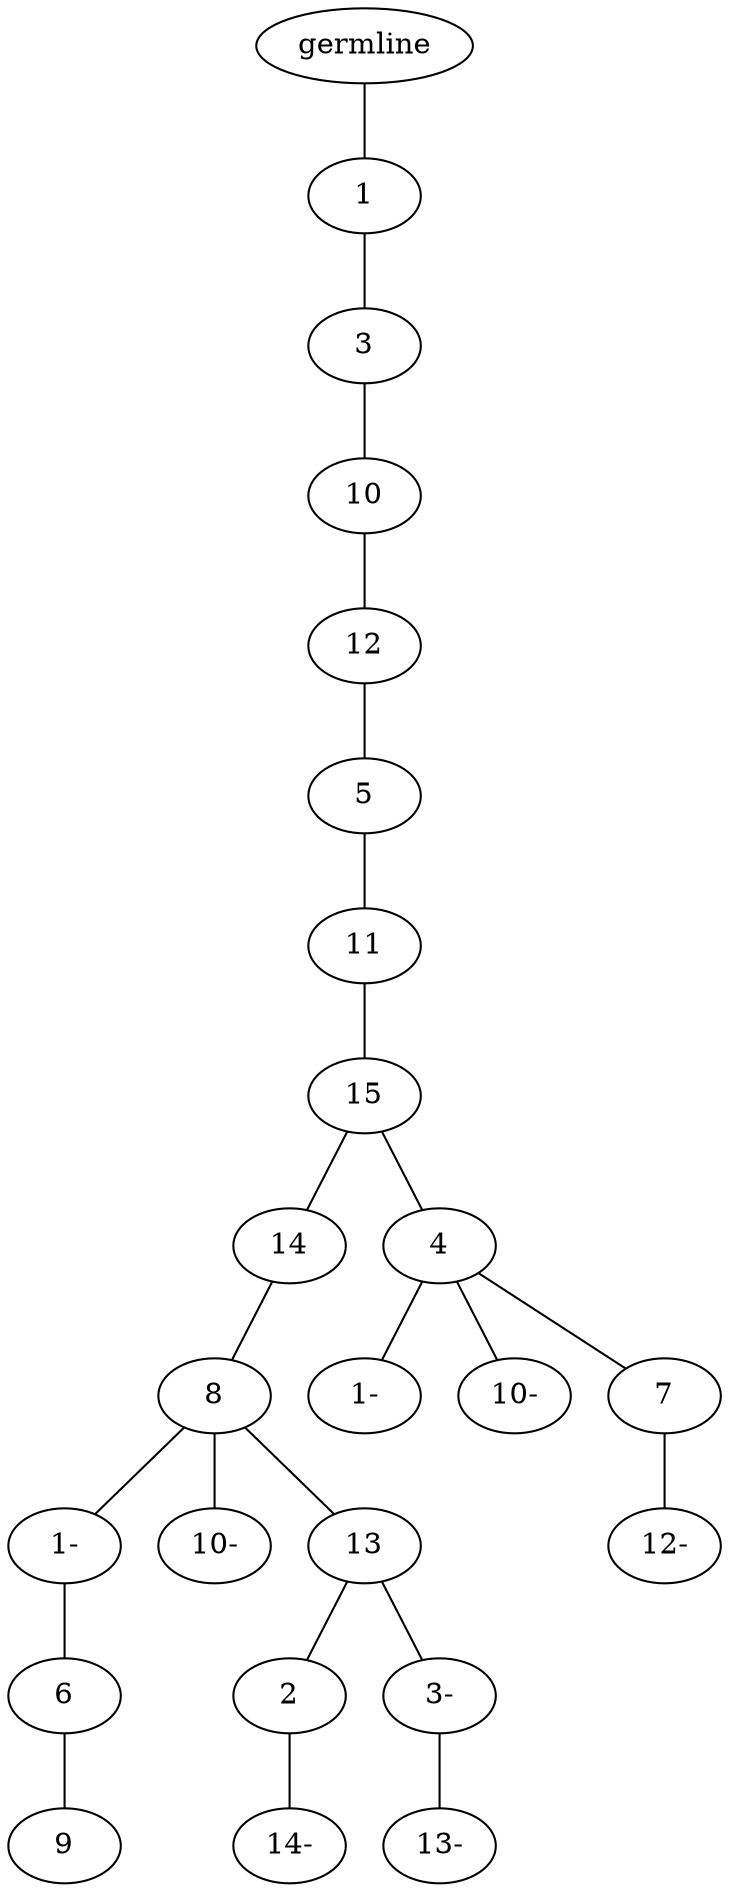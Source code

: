 graph tree {
    "139964360904864" [label="germline"];
    "139964358161696" [label="1"];
    "139964364896144" [label="3"];
    "139964364897440" [label="10"];
    "139964364894800" [label="12"];
    "139964361890400" [label="5"];
    "139964361890880" [label="11"];
    "139964361891072" [label="15"];
    "139964361890352" [label="14"];
    "139964361889104" [label="8"];
    "139964361888336" [label="1-"];
    "139964361891456" [label="6"];
    "139964361888576" [label="9"];
    "139964361889968" [label="10-"];
    "139964361891648" [label="13"];
    "139964361889344" [label="2"];
    "139964361891744" [label="14-"];
    "139964361889824" [label="3-"];
    "139964361891552" [label="13-"];
    "139964361888912" [label="4"];
    "139964361890304" [label="1-"];
    "139964361890928" [label="10-"];
    "139964363185600" [label="7"];
    "139964363185888" [label="12-"];
    "139964360904864" -- "139964358161696";
    "139964358161696" -- "139964364896144";
    "139964364896144" -- "139964364897440";
    "139964364897440" -- "139964364894800";
    "139964364894800" -- "139964361890400";
    "139964361890400" -- "139964361890880";
    "139964361890880" -- "139964361891072";
    "139964361891072" -- "139964361890352";
    "139964361891072" -- "139964361888912";
    "139964361890352" -- "139964361889104";
    "139964361889104" -- "139964361888336";
    "139964361889104" -- "139964361889968";
    "139964361889104" -- "139964361891648";
    "139964361888336" -- "139964361891456";
    "139964361891456" -- "139964361888576";
    "139964361891648" -- "139964361889344";
    "139964361891648" -- "139964361889824";
    "139964361889344" -- "139964361891744";
    "139964361889824" -- "139964361891552";
    "139964361888912" -- "139964361890304";
    "139964361888912" -- "139964361890928";
    "139964361888912" -- "139964363185600";
    "139964363185600" -- "139964363185888";
}
